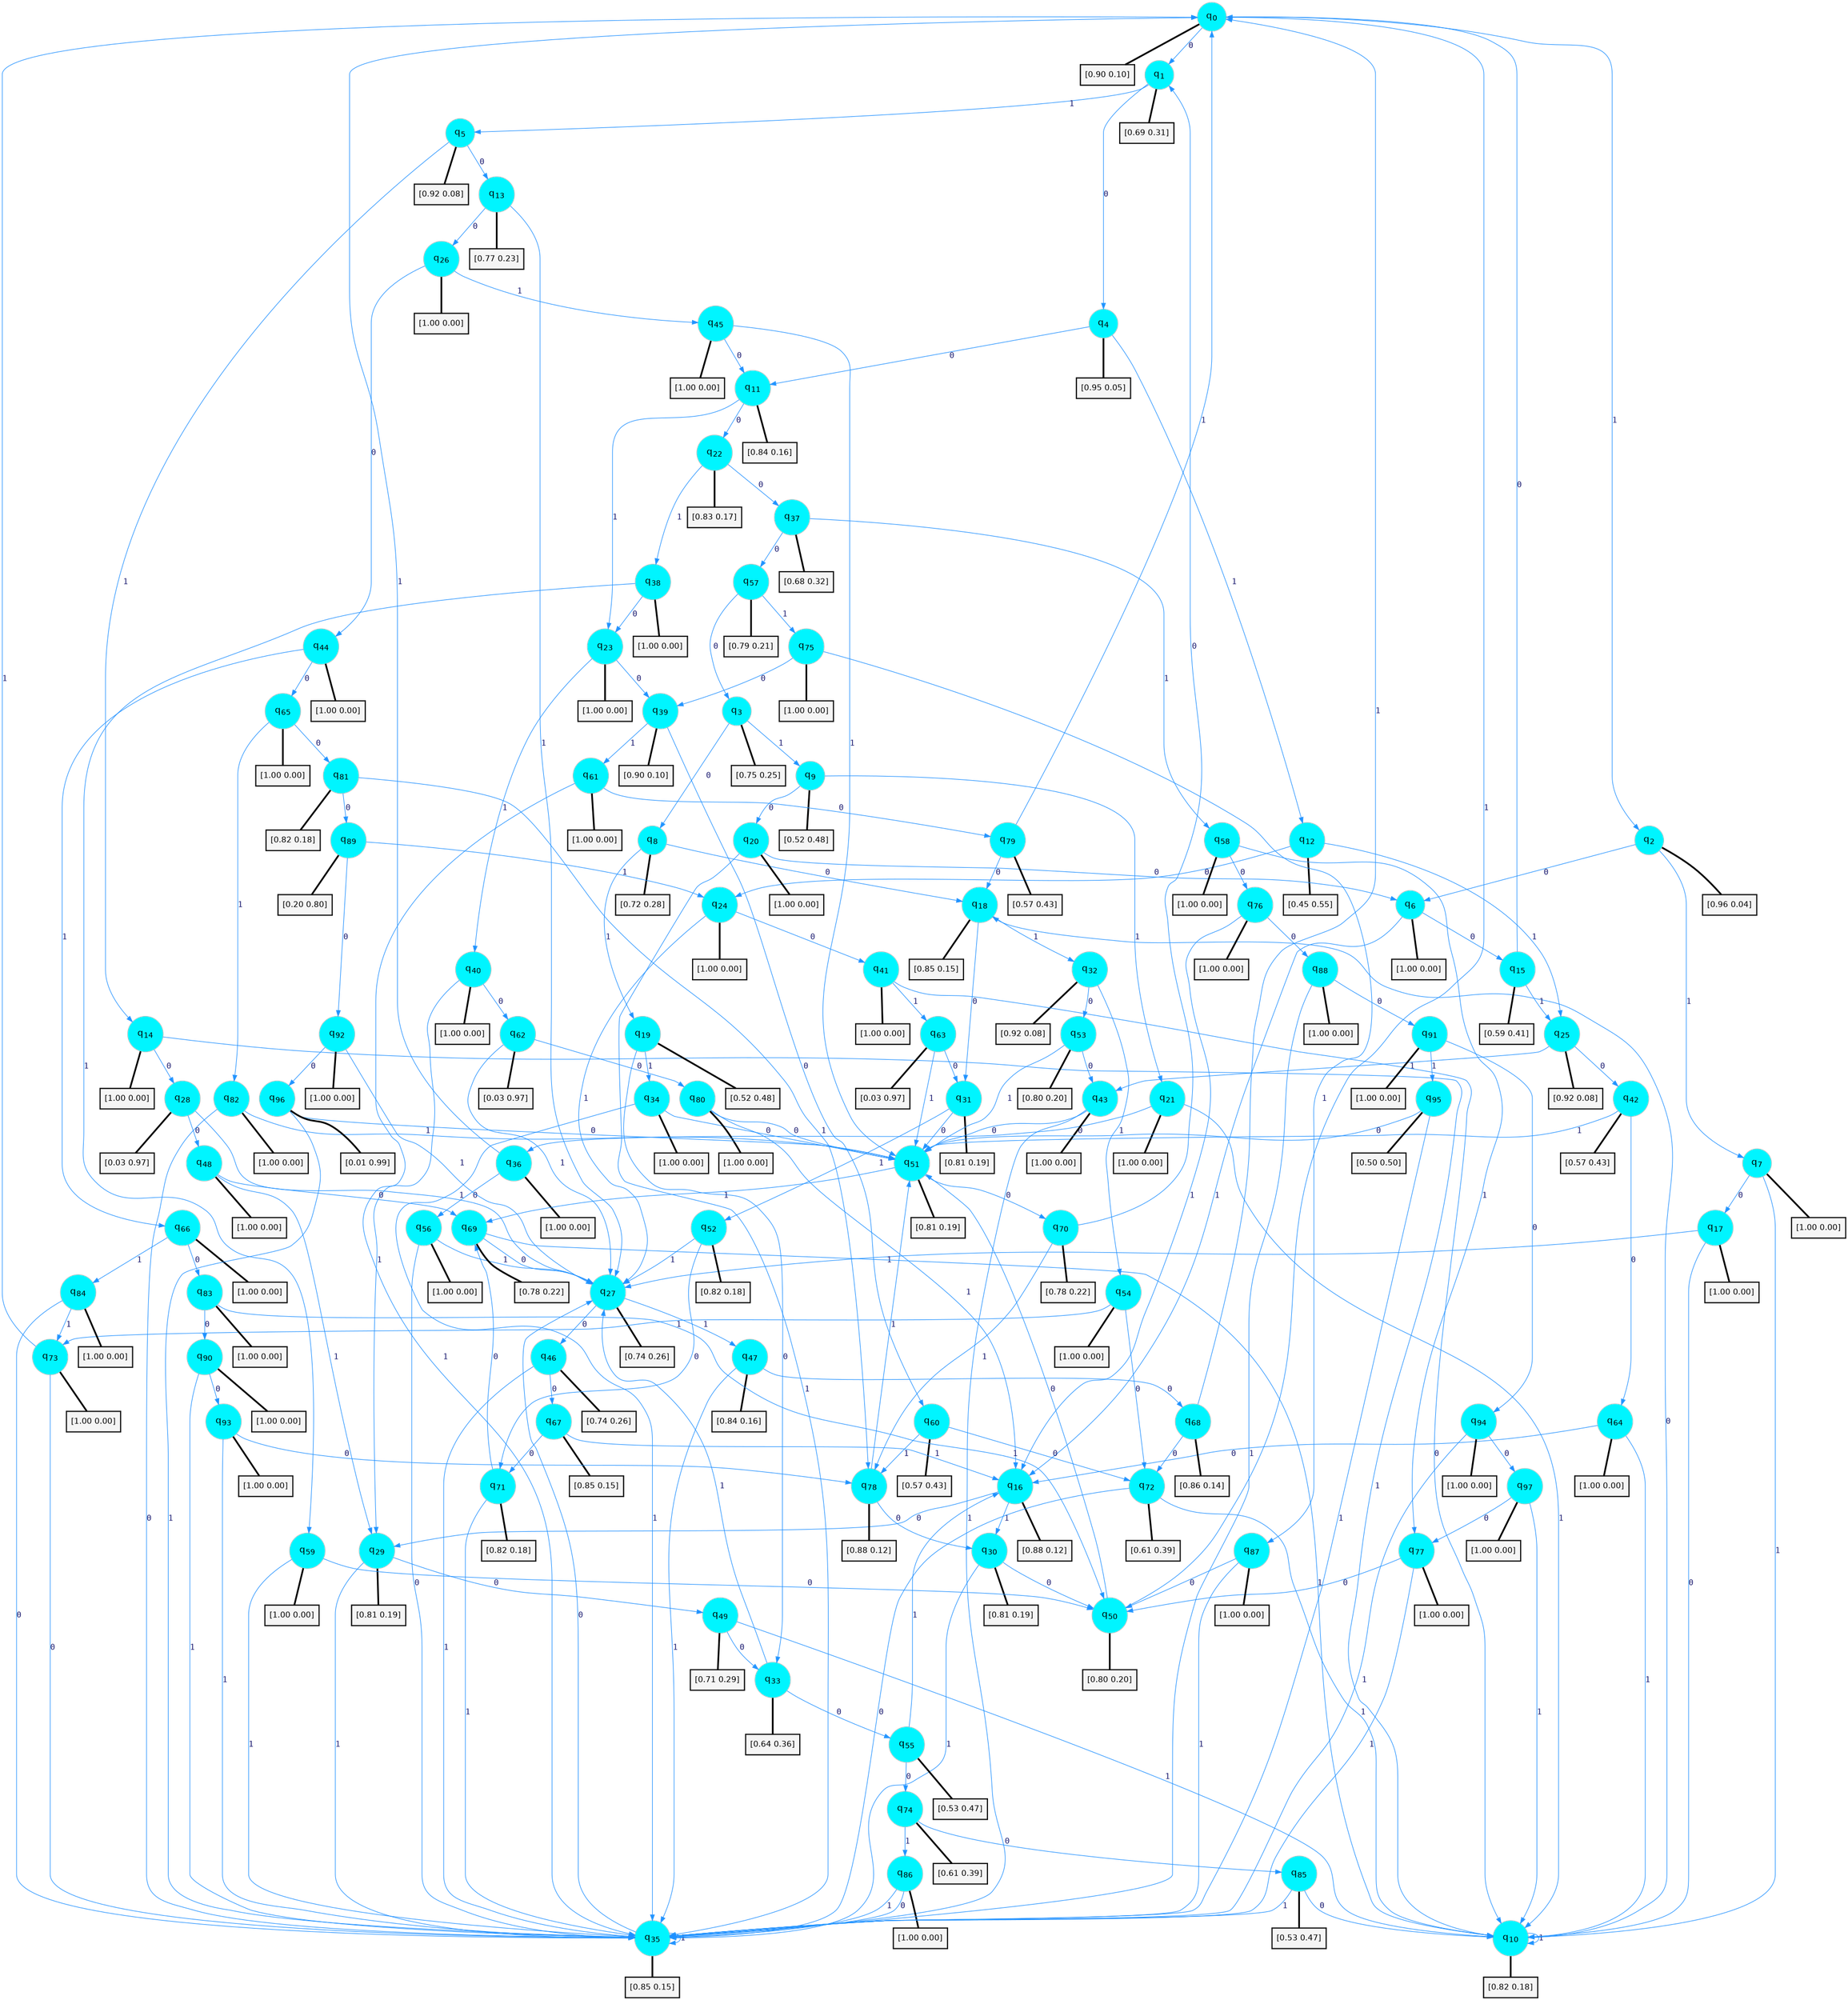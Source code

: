 digraph G {
graph [
bgcolor=transparent, dpi=300, rankdir=TD, size="40,25"];
node [
color=gray, fillcolor=turquoise1, fontcolor=black, fontname=Helvetica, fontsize=16, fontweight=bold, shape=circle, style=filled];
edge [
arrowsize=1, color=dodgerblue1, fontcolor=midnightblue, fontname=courier, fontweight=bold, penwidth=1, style=solid, weight=20];
0[label=<q<SUB>0</SUB>>];
1[label=<q<SUB>1</SUB>>];
2[label=<q<SUB>2</SUB>>];
3[label=<q<SUB>3</SUB>>];
4[label=<q<SUB>4</SUB>>];
5[label=<q<SUB>5</SUB>>];
6[label=<q<SUB>6</SUB>>];
7[label=<q<SUB>7</SUB>>];
8[label=<q<SUB>8</SUB>>];
9[label=<q<SUB>9</SUB>>];
10[label=<q<SUB>10</SUB>>];
11[label=<q<SUB>11</SUB>>];
12[label=<q<SUB>12</SUB>>];
13[label=<q<SUB>13</SUB>>];
14[label=<q<SUB>14</SUB>>];
15[label=<q<SUB>15</SUB>>];
16[label=<q<SUB>16</SUB>>];
17[label=<q<SUB>17</SUB>>];
18[label=<q<SUB>18</SUB>>];
19[label=<q<SUB>19</SUB>>];
20[label=<q<SUB>20</SUB>>];
21[label=<q<SUB>21</SUB>>];
22[label=<q<SUB>22</SUB>>];
23[label=<q<SUB>23</SUB>>];
24[label=<q<SUB>24</SUB>>];
25[label=<q<SUB>25</SUB>>];
26[label=<q<SUB>26</SUB>>];
27[label=<q<SUB>27</SUB>>];
28[label=<q<SUB>28</SUB>>];
29[label=<q<SUB>29</SUB>>];
30[label=<q<SUB>30</SUB>>];
31[label=<q<SUB>31</SUB>>];
32[label=<q<SUB>32</SUB>>];
33[label=<q<SUB>33</SUB>>];
34[label=<q<SUB>34</SUB>>];
35[label=<q<SUB>35</SUB>>];
36[label=<q<SUB>36</SUB>>];
37[label=<q<SUB>37</SUB>>];
38[label=<q<SUB>38</SUB>>];
39[label=<q<SUB>39</SUB>>];
40[label=<q<SUB>40</SUB>>];
41[label=<q<SUB>41</SUB>>];
42[label=<q<SUB>42</SUB>>];
43[label=<q<SUB>43</SUB>>];
44[label=<q<SUB>44</SUB>>];
45[label=<q<SUB>45</SUB>>];
46[label=<q<SUB>46</SUB>>];
47[label=<q<SUB>47</SUB>>];
48[label=<q<SUB>48</SUB>>];
49[label=<q<SUB>49</SUB>>];
50[label=<q<SUB>50</SUB>>];
51[label=<q<SUB>51</SUB>>];
52[label=<q<SUB>52</SUB>>];
53[label=<q<SUB>53</SUB>>];
54[label=<q<SUB>54</SUB>>];
55[label=<q<SUB>55</SUB>>];
56[label=<q<SUB>56</SUB>>];
57[label=<q<SUB>57</SUB>>];
58[label=<q<SUB>58</SUB>>];
59[label=<q<SUB>59</SUB>>];
60[label=<q<SUB>60</SUB>>];
61[label=<q<SUB>61</SUB>>];
62[label=<q<SUB>62</SUB>>];
63[label=<q<SUB>63</SUB>>];
64[label=<q<SUB>64</SUB>>];
65[label=<q<SUB>65</SUB>>];
66[label=<q<SUB>66</SUB>>];
67[label=<q<SUB>67</SUB>>];
68[label=<q<SUB>68</SUB>>];
69[label=<q<SUB>69</SUB>>];
70[label=<q<SUB>70</SUB>>];
71[label=<q<SUB>71</SUB>>];
72[label=<q<SUB>72</SUB>>];
73[label=<q<SUB>73</SUB>>];
74[label=<q<SUB>74</SUB>>];
75[label=<q<SUB>75</SUB>>];
76[label=<q<SUB>76</SUB>>];
77[label=<q<SUB>77</SUB>>];
78[label=<q<SUB>78</SUB>>];
79[label=<q<SUB>79</SUB>>];
80[label=<q<SUB>80</SUB>>];
81[label=<q<SUB>81</SUB>>];
82[label=<q<SUB>82</SUB>>];
83[label=<q<SUB>83</SUB>>];
84[label=<q<SUB>84</SUB>>];
85[label=<q<SUB>85</SUB>>];
86[label=<q<SUB>86</SUB>>];
87[label=<q<SUB>87</SUB>>];
88[label=<q<SUB>88</SUB>>];
89[label=<q<SUB>89</SUB>>];
90[label=<q<SUB>90</SUB>>];
91[label=<q<SUB>91</SUB>>];
92[label=<q<SUB>92</SUB>>];
93[label=<q<SUB>93</SUB>>];
94[label=<q<SUB>94</SUB>>];
95[label=<q<SUB>95</SUB>>];
96[label=<q<SUB>96</SUB>>];
97[label=<q<SUB>97</SUB>>];
98[label="[0.90 0.10]", shape=box,fontcolor=black, fontname=Helvetica, fontsize=14, penwidth=2, fillcolor=whitesmoke,color=black];
99[label="[0.69 0.31]", shape=box,fontcolor=black, fontname=Helvetica, fontsize=14, penwidth=2, fillcolor=whitesmoke,color=black];
100[label="[0.96 0.04]", shape=box,fontcolor=black, fontname=Helvetica, fontsize=14, penwidth=2, fillcolor=whitesmoke,color=black];
101[label="[0.75 0.25]", shape=box,fontcolor=black, fontname=Helvetica, fontsize=14, penwidth=2, fillcolor=whitesmoke,color=black];
102[label="[0.95 0.05]", shape=box,fontcolor=black, fontname=Helvetica, fontsize=14, penwidth=2, fillcolor=whitesmoke,color=black];
103[label="[0.92 0.08]", shape=box,fontcolor=black, fontname=Helvetica, fontsize=14, penwidth=2, fillcolor=whitesmoke,color=black];
104[label="[1.00 0.00]", shape=box,fontcolor=black, fontname=Helvetica, fontsize=14, penwidth=2, fillcolor=whitesmoke,color=black];
105[label="[1.00 0.00]", shape=box,fontcolor=black, fontname=Helvetica, fontsize=14, penwidth=2, fillcolor=whitesmoke,color=black];
106[label="[0.72 0.28]", shape=box,fontcolor=black, fontname=Helvetica, fontsize=14, penwidth=2, fillcolor=whitesmoke,color=black];
107[label="[0.52 0.48]", shape=box,fontcolor=black, fontname=Helvetica, fontsize=14, penwidth=2, fillcolor=whitesmoke,color=black];
108[label="[0.82 0.18]", shape=box,fontcolor=black, fontname=Helvetica, fontsize=14, penwidth=2, fillcolor=whitesmoke,color=black];
109[label="[0.84 0.16]", shape=box,fontcolor=black, fontname=Helvetica, fontsize=14, penwidth=2, fillcolor=whitesmoke,color=black];
110[label="[0.45 0.55]", shape=box,fontcolor=black, fontname=Helvetica, fontsize=14, penwidth=2, fillcolor=whitesmoke,color=black];
111[label="[0.77 0.23]", shape=box,fontcolor=black, fontname=Helvetica, fontsize=14, penwidth=2, fillcolor=whitesmoke,color=black];
112[label="[1.00 0.00]", shape=box,fontcolor=black, fontname=Helvetica, fontsize=14, penwidth=2, fillcolor=whitesmoke,color=black];
113[label="[0.59 0.41]", shape=box,fontcolor=black, fontname=Helvetica, fontsize=14, penwidth=2, fillcolor=whitesmoke,color=black];
114[label="[0.88 0.12]", shape=box,fontcolor=black, fontname=Helvetica, fontsize=14, penwidth=2, fillcolor=whitesmoke,color=black];
115[label="[1.00 0.00]", shape=box,fontcolor=black, fontname=Helvetica, fontsize=14, penwidth=2, fillcolor=whitesmoke,color=black];
116[label="[0.85 0.15]", shape=box,fontcolor=black, fontname=Helvetica, fontsize=14, penwidth=2, fillcolor=whitesmoke,color=black];
117[label="[0.52 0.48]", shape=box,fontcolor=black, fontname=Helvetica, fontsize=14, penwidth=2, fillcolor=whitesmoke,color=black];
118[label="[1.00 0.00]", shape=box,fontcolor=black, fontname=Helvetica, fontsize=14, penwidth=2, fillcolor=whitesmoke,color=black];
119[label="[1.00 0.00]", shape=box,fontcolor=black, fontname=Helvetica, fontsize=14, penwidth=2, fillcolor=whitesmoke,color=black];
120[label="[0.83 0.17]", shape=box,fontcolor=black, fontname=Helvetica, fontsize=14, penwidth=2, fillcolor=whitesmoke,color=black];
121[label="[1.00 0.00]", shape=box,fontcolor=black, fontname=Helvetica, fontsize=14, penwidth=2, fillcolor=whitesmoke,color=black];
122[label="[1.00 0.00]", shape=box,fontcolor=black, fontname=Helvetica, fontsize=14, penwidth=2, fillcolor=whitesmoke,color=black];
123[label="[0.92 0.08]", shape=box,fontcolor=black, fontname=Helvetica, fontsize=14, penwidth=2, fillcolor=whitesmoke,color=black];
124[label="[1.00 0.00]", shape=box,fontcolor=black, fontname=Helvetica, fontsize=14, penwidth=2, fillcolor=whitesmoke,color=black];
125[label="[0.74 0.26]", shape=box,fontcolor=black, fontname=Helvetica, fontsize=14, penwidth=2, fillcolor=whitesmoke,color=black];
126[label="[0.03 0.97]", shape=box,fontcolor=black, fontname=Helvetica, fontsize=14, penwidth=2, fillcolor=whitesmoke,color=black];
127[label="[0.81 0.19]", shape=box,fontcolor=black, fontname=Helvetica, fontsize=14, penwidth=2, fillcolor=whitesmoke,color=black];
128[label="[0.81 0.19]", shape=box,fontcolor=black, fontname=Helvetica, fontsize=14, penwidth=2, fillcolor=whitesmoke,color=black];
129[label="[0.81 0.19]", shape=box,fontcolor=black, fontname=Helvetica, fontsize=14, penwidth=2, fillcolor=whitesmoke,color=black];
130[label="[0.92 0.08]", shape=box,fontcolor=black, fontname=Helvetica, fontsize=14, penwidth=2, fillcolor=whitesmoke,color=black];
131[label="[0.64 0.36]", shape=box,fontcolor=black, fontname=Helvetica, fontsize=14, penwidth=2, fillcolor=whitesmoke,color=black];
132[label="[1.00 0.00]", shape=box,fontcolor=black, fontname=Helvetica, fontsize=14, penwidth=2, fillcolor=whitesmoke,color=black];
133[label="[0.85 0.15]", shape=box,fontcolor=black, fontname=Helvetica, fontsize=14, penwidth=2, fillcolor=whitesmoke,color=black];
134[label="[1.00 0.00]", shape=box,fontcolor=black, fontname=Helvetica, fontsize=14, penwidth=2, fillcolor=whitesmoke,color=black];
135[label="[0.68 0.32]", shape=box,fontcolor=black, fontname=Helvetica, fontsize=14, penwidth=2, fillcolor=whitesmoke,color=black];
136[label="[1.00 0.00]", shape=box,fontcolor=black, fontname=Helvetica, fontsize=14, penwidth=2, fillcolor=whitesmoke,color=black];
137[label="[0.90 0.10]", shape=box,fontcolor=black, fontname=Helvetica, fontsize=14, penwidth=2, fillcolor=whitesmoke,color=black];
138[label="[1.00 0.00]", shape=box,fontcolor=black, fontname=Helvetica, fontsize=14, penwidth=2, fillcolor=whitesmoke,color=black];
139[label="[1.00 0.00]", shape=box,fontcolor=black, fontname=Helvetica, fontsize=14, penwidth=2, fillcolor=whitesmoke,color=black];
140[label="[0.57 0.43]", shape=box,fontcolor=black, fontname=Helvetica, fontsize=14, penwidth=2, fillcolor=whitesmoke,color=black];
141[label="[1.00 0.00]", shape=box,fontcolor=black, fontname=Helvetica, fontsize=14, penwidth=2, fillcolor=whitesmoke,color=black];
142[label="[1.00 0.00]", shape=box,fontcolor=black, fontname=Helvetica, fontsize=14, penwidth=2, fillcolor=whitesmoke,color=black];
143[label="[1.00 0.00]", shape=box,fontcolor=black, fontname=Helvetica, fontsize=14, penwidth=2, fillcolor=whitesmoke,color=black];
144[label="[0.74 0.26]", shape=box,fontcolor=black, fontname=Helvetica, fontsize=14, penwidth=2, fillcolor=whitesmoke,color=black];
145[label="[0.84 0.16]", shape=box,fontcolor=black, fontname=Helvetica, fontsize=14, penwidth=2, fillcolor=whitesmoke,color=black];
146[label="[1.00 0.00]", shape=box,fontcolor=black, fontname=Helvetica, fontsize=14, penwidth=2, fillcolor=whitesmoke,color=black];
147[label="[0.71 0.29]", shape=box,fontcolor=black, fontname=Helvetica, fontsize=14, penwidth=2, fillcolor=whitesmoke,color=black];
148[label="[0.80 0.20]", shape=box,fontcolor=black, fontname=Helvetica, fontsize=14, penwidth=2, fillcolor=whitesmoke,color=black];
149[label="[0.81 0.19]", shape=box,fontcolor=black, fontname=Helvetica, fontsize=14, penwidth=2, fillcolor=whitesmoke,color=black];
150[label="[0.82 0.18]", shape=box,fontcolor=black, fontname=Helvetica, fontsize=14, penwidth=2, fillcolor=whitesmoke,color=black];
151[label="[0.80 0.20]", shape=box,fontcolor=black, fontname=Helvetica, fontsize=14, penwidth=2, fillcolor=whitesmoke,color=black];
152[label="[1.00 0.00]", shape=box,fontcolor=black, fontname=Helvetica, fontsize=14, penwidth=2, fillcolor=whitesmoke,color=black];
153[label="[0.53 0.47]", shape=box,fontcolor=black, fontname=Helvetica, fontsize=14, penwidth=2, fillcolor=whitesmoke,color=black];
154[label="[1.00 0.00]", shape=box,fontcolor=black, fontname=Helvetica, fontsize=14, penwidth=2, fillcolor=whitesmoke,color=black];
155[label="[0.79 0.21]", shape=box,fontcolor=black, fontname=Helvetica, fontsize=14, penwidth=2, fillcolor=whitesmoke,color=black];
156[label="[1.00 0.00]", shape=box,fontcolor=black, fontname=Helvetica, fontsize=14, penwidth=2, fillcolor=whitesmoke,color=black];
157[label="[1.00 0.00]", shape=box,fontcolor=black, fontname=Helvetica, fontsize=14, penwidth=2, fillcolor=whitesmoke,color=black];
158[label="[0.57 0.43]", shape=box,fontcolor=black, fontname=Helvetica, fontsize=14, penwidth=2, fillcolor=whitesmoke,color=black];
159[label="[1.00 0.00]", shape=box,fontcolor=black, fontname=Helvetica, fontsize=14, penwidth=2, fillcolor=whitesmoke,color=black];
160[label="[0.03 0.97]", shape=box,fontcolor=black, fontname=Helvetica, fontsize=14, penwidth=2, fillcolor=whitesmoke,color=black];
161[label="[0.03 0.97]", shape=box,fontcolor=black, fontname=Helvetica, fontsize=14, penwidth=2, fillcolor=whitesmoke,color=black];
162[label="[1.00 0.00]", shape=box,fontcolor=black, fontname=Helvetica, fontsize=14, penwidth=2, fillcolor=whitesmoke,color=black];
163[label="[1.00 0.00]", shape=box,fontcolor=black, fontname=Helvetica, fontsize=14, penwidth=2, fillcolor=whitesmoke,color=black];
164[label="[1.00 0.00]", shape=box,fontcolor=black, fontname=Helvetica, fontsize=14, penwidth=2, fillcolor=whitesmoke,color=black];
165[label="[0.85 0.15]", shape=box,fontcolor=black, fontname=Helvetica, fontsize=14, penwidth=2, fillcolor=whitesmoke,color=black];
166[label="[0.86 0.14]", shape=box,fontcolor=black, fontname=Helvetica, fontsize=14, penwidth=2, fillcolor=whitesmoke,color=black];
167[label="[0.78 0.22]", shape=box,fontcolor=black, fontname=Helvetica, fontsize=14, penwidth=2, fillcolor=whitesmoke,color=black];
168[label="[0.78 0.22]", shape=box,fontcolor=black, fontname=Helvetica, fontsize=14, penwidth=2, fillcolor=whitesmoke,color=black];
169[label="[0.82 0.18]", shape=box,fontcolor=black, fontname=Helvetica, fontsize=14, penwidth=2, fillcolor=whitesmoke,color=black];
170[label="[0.61 0.39]", shape=box,fontcolor=black, fontname=Helvetica, fontsize=14, penwidth=2, fillcolor=whitesmoke,color=black];
171[label="[1.00 0.00]", shape=box,fontcolor=black, fontname=Helvetica, fontsize=14, penwidth=2, fillcolor=whitesmoke,color=black];
172[label="[0.61 0.39]", shape=box,fontcolor=black, fontname=Helvetica, fontsize=14, penwidth=2, fillcolor=whitesmoke,color=black];
173[label="[1.00 0.00]", shape=box,fontcolor=black, fontname=Helvetica, fontsize=14, penwidth=2, fillcolor=whitesmoke,color=black];
174[label="[1.00 0.00]", shape=box,fontcolor=black, fontname=Helvetica, fontsize=14, penwidth=2, fillcolor=whitesmoke,color=black];
175[label="[1.00 0.00]", shape=box,fontcolor=black, fontname=Helvetica, fontsize=14, penwidth=2, fillcolor=whitesmoke,color=black];
176[label="[0.88 0.12]", shape=box,fontcolor=black, fontname=Helvetica, fontsize=14, penwidth=2, fillcolor=whitesmoke,color=black];
177[label="[0.57 0.43]", shape=box,fontcolor=black, fontname=Helvetica, fontsize=14, penwidth=2, fillcolor=whitesmoke,color=black];
178[label="[1.00 0.00]", shape=box,fontcolor=black, fontname=Helvetica, fontsize=14, penwidth=2, fillcolor=whitesmoke,color=black];
179[label="[0.82 0.18]", shape=box,fontcolor=black, fontname=Helvetica, fontsize=14, penwidth=2, fillcolor=whitesmoke,color=black];
180[label="[1.00 0.00]", shape=box,fontcolor=black, fontname=Helvetica, fontsize=14, penwidth=2, fillcolor=whitesmoke,color=black];
181[label="[1.00 0.00]", shape=box,fontcolor=black, fontname=Helvetica, fontsize=14, penwidth=2, fillcolor=whitesmoke,color=black];
182[label="[1.00 0.00]", shape=box,fontcolor=black, fontname=Helvetica, fontsize=14, penwidth=2, fillcolor=whitesmoke,color=black];
183[label="[0.53 0.47]", shape=box,fontcolor=black, fontname=Helvetica, fontsize=14, penwidth=2, fillcolor=whitesmoke,color=black];
184[label="[1.00 0.00]", shape=box,fontcolor=black, fontname=Helvetica, fontsize=14, penwidth=2, fillcolor=whitesmoke,color=black];
185[label="[1.00 0.00]", shape=box,fontcolor=black, fontname=Helvetica, fontsize=14, penwidth=2, fillcolor=whitesmoke,color=black];
186[label="[1.00 0.00]", shape=box,fontcolor=black, fontname=Helvetica, fontsize=14, penwidth=2, fillcolor=whitesmoke,color=black];
187[label="[0.20 0.80]", shape=box,fontcolor=black, fontname=Helvetica, fontsize=14, penwidth=2, fillcolor=whitesmoke,color=black];
188[label="[1.00 0.00]", shape=box,fontcolor=black, fontname=Helvetica, fontsize=14, penwidth=2, fillcolor=whitesmoke,color=black];
189[label="[1.00 0.00]", shape=box,fontcolor=black, fontname=Helvetica, fontsize=14, penwidth=2, fillcolor=whitesmoke,color=black];
190[label="[1.00 0.00]", shape=box,fontcolor=black, fontname=Helvetica, fontsize=14, penwidth=2, fillcolor=whitesmoke,color=black];
191[label="[1.00 0.00]", shape=box,fontcolor=black, fontname=Helvetica, fontsize=14, penwidth=2, fillcolor=whitesmoke,color=black];
192[label="[1.00 0.00]", shape=box,fontcolor=black, fontname=Helvetica, fontsize=14, penwidth=2, fillcolor=whitesmoke,color=black];
193[label="[0.50 0.50]", shape=box,fontcolor=black, fontname=Helvetica, fontsize=14, penwidth=2, fillcolor=whitesmoke,color=black];
194[label="[0.01 0.99]", shape=box,fontcolor=black, fontname=Helvetica, fontsize=14, penwidth=2, fillcolor=whitesmoke,color=black];
195[label="[1.00 0.00]", shape=box,fontcolor=black, fontname=Helvetica, fontsize=14, penwidth=2, fillcolor=whitesmoke,color=black];
0->1 [label=0];
0->2 [label=1];
0->98 [arrowhead=none, penwidth=3,color=black];
1->4 [label=0];
1->5 [label=1];
1->99 [arrowhead=none, penwidth=3,color=black];
2->6 [label=0];
2->7 [label=1];
2->100 [arrowhead=none, penwidth=3,color=black];
3->8 [label=0];
3->9 [label=1];
3->101 [arrowhead=none, penwidth=3,color=black];
4->11 [label=0];
4->12 [label=1];
4->102 [arrowhead=none, penwidth=3,color=black];
5->13 [label=0];
5->14 [label=1];
5->103 [arrowhead=none, penwidth=3,color=black];
6->15 [label=0];
6->16 [label=1];
6->104 [arrowhead=none, penwidth=3,color=black];
7->17 [label=0];
7->10 [label=1];
7->105 [arrowhead=none, penwidth=3,color=black];
8->18 [label=0];
8->19 [label=1];
8->106 [arrowhead=none, penwidth=3,color=black];
9->20 [label=0];
9->21 [label=1];
9->107 [arrowhead=none, penwidth=3,color=black];
10->18 [label=0];
10->10 [label=1];
10->108 [arrowhead=none, penwidth=3,color=black];
11->22 [label=0];
11->23 [label=1];
11->109 [arrowhead=none, penwidth=3,color=black];
12->24 [label=0];
12->25 [label=1];
12->110 [arrowhead=none, penwidth=3,color=black];
13->26 [label=0];
13->27 [label=1];
13->111 [arrowhead=none, penwidth=3,color=black];
14->28 [label=0];
14->10 [label=1];
14->112 [arrowhead=none, penwidth=3,color=black];
15->0 [label=0];
15->25 [label=1];
15->113 [arrowhead=none, penwidth=3,color=black];
16->29 [label=0];
16->30 [label=1];
16->114 [arrowhead=none, penwidth=3,color=black];
17->10 [label=0];
17->27 [label=1];
17->115 [arrowhead=none, penwidth=3,color=black];
18->31 [label=0];
18->32 [label=1];
18->116 [arrowhead=none, penwidth=3,color=black];
19->33 [label=0];
19->34 [label=1];
19->117 [arrowhead=none, penwidth=3,color=black];
20->6 [label=0];
20->35 [label=1];
20->118 [arrowhead=none, penwidth=3,color=black];
21->36 [label=0];
21->10 [label=1];
21->119 [arrowhead=none, penwidth=3,color=black];
22->37 [label=0];
22->38 [label=1];
22->120 [arrowhead=none, penwidth=3,color=black];
23->39 [label=0];
23->40 [label=1];
23->121 [arrowhead=none, penwidth=3,color=black];
24->41 [label=0];
24->27 [label=1];
24->122 [arrowhead=none, penwidth=3,color=black];
25->42 [label=0];
25->43 [label=1];
25->123 [arrowhead=none, penwidth=3,color=black];
26->44 [label=0];
26->45 [label=1];
26->124 [arrowhead=none, penwidth=3,color=black];
27->46 [label=0];
27->47 [label=1];
27->125 [arrowhead=none, penwidth=3,color=black];
28->48 [label=0];
28->27 [label=1];
28->126 [arrowhead=none, penwidth=3,color=black];
29->49 [label=0];
29->35 [label=1];
29->127 [arrowhead=none, penwidth=3,color=black];
30->50 [label=0];
30->35 [label=1];
30->128 [arrowhead=none, penwidth=3,color=black];
31->51 [label=0];
31->52 [label=1];
31->129 [arrowhead=none, penwidth=3,color=black];
32->53 [label=0];
32->54 [label=1];
32->130 [arrowhead=none, penwidth=3,color=black];
33->55 [label=0];
33->27 [label=1];
33->131 [arrowhead=none, penwidth=3,color=black];
34->51 [label=0];
34->35 [label=1];
34->132 [arrowhead=none, penwidth=3,color=black];
35->27 [label=0];
35->35 [label=1];
35->133 [arrowhead=none, penwidth=3,color=black];
36->56 [label=0];
36->0 [label=1];
36->134 [arrowhead=none, penwidth=3,color=black];
37->57 [label=0];
37->58 [label=1];
37->135 [arrowhead=none, penwidth=3,color=black];
38->23 [label=0];
38->59 [label=1];
38->136 [arrowhead=none, penwidth=3,color=black];
39->60 [label=0];
39->61 [label=1];
39->137 [arrowhead=none, penwidth=3,color=black];
40->62 [label=0];
40->29 [label=1];
40->138 [arrowhead=none, penwidth=3,color=black];
41->10 [label=0];
41->63 [label=1];
41->139 [arrowhead=none, penwidth=3,color=black];
42->64 [label=0];
42->51 [label=1];
42->140 [arrowhead=none, penwidth=3,color=black];
43->51 [label=0];
43->35 [label=1];
43->141 [arrowhead=none, penwidth=3,color=black];
44->65 [label=0];
44->66 [label=1];
44->142 [arrowhead=none, penwidth=3,color=black];
45->11 [label=0];
45->51 [label=1];
45->143 [arrowhead=none, penwidth=3,color=black];
46->67 [label=0];
46->35 [label=1];
46->144 [arrowhead=none, penwidth=3,color=black];
47->68 [label=0];
47->35 [label=1];
47->145 [arrowhead=none, penwidth=3,color=black];
48->69 [label=0];
48->29 [label=1];
48->146 [arrowhead=none, penwidth=3,color=black];
49->33 [label=0];
49->10 [label=1];
49->147 [arrowhead=none, penwidth=3,color=black];
50->51 [label=0];
50->0 [label=1];
50->148 [arrowhead=none, penwidth=3,color=black];
51->70 [label=0];
51->69 [label=1];
51->149 [arrowhead=none, penwidth=3,color=black];
52->71 [label=0];
52->27 [label=1];
52->150 [arrowhead=none, penwidth=3,color=black];
53->43 [label=0];
53->51 [label=1];
53->151 [arrowhead=none, penwidth=3,color=black];
54->72 [label=0];
54->73 [label=1];
54->152 [arrowhead=none, penwidth=3,color=black];
55->74 [label=0];
55->16 [label=1];
55->153 [arrowhead=none, penwidth=3,color=black];
56->35 [label=0];
56->27 [label=1];
56->154 [arrowhead=none, penwidth=3,color=black];
57->3 [label=0];
57->75 [label=1];
57->155 [arrowhead=none, penwidth=3,color=black];
58->76 [label=0];
58->77 [label=1];
58->156 [arrowhead=none, penwidth=3,color=black];
59->50 [label=0];
59->35 [label=1];
59->157 [arrowhead=none, penwidth=3,color=black];
60->72 [label=0];
60->78 [label=1];
60->158 [arrowhead=none, penwidth=3,color=black];
61->79 [label=0];
61->35 [label=1];
61->159 [arrowhead=none, penwidth=3,color=black];
62->80 [label=0];
62->27 [label=1];
62->160 [arrowhead=none, penwidth=3,color=black];
63->31 [label=0];
63->51 [label=1];
63->161 [arrowhead=none, penwidth=3,color=black];
64->16 [label=0];
64->10 [label=1];
64->162 [arrowhead=none, penwidth=3,color=black];
65->81 [label=0];
65->82 [label=1];
65->163 [arrowhead=none, penwidth=3,color=black];
66->83 [label=0];
66->84 [label=1];
66->164 [arrowhead=none, penwidth=3,color=black];
67->71 [label=0];
67->16 [label=1];
67->165 [arrowhead=none, penwidth=3,color=black];
68->72 [label=0];
68->0 [label=1];
68->166 [arrowhead=none, penwidth=3,color=black];
69->27 [label=0];
69->10 [label=1];
69->167 [arrowhead=none, penwidth=3,color=black];
70->1 [label=0];
70->78 [label=1];
70->168 [arrowhead=none, penwidth=3,color=black];
71->69 [label=0];
71->35 [label=1];
71->169 [arrowhead=none, penwidth=3,color=black];
72->35 [label=0];
72->10 [label=1];
72->170 [arrowhead=none, penwidth=3,color=black];
73->35 [label=0];
73->0 [label=1];
73->171 [arrowhead=none, penwidth=3,color=black];
74->85 [label=0];
74->86 [label=1];
74->172 [arrowhead=none, penwidth=3,color=black];
75->39 [label=0];
75->87 [label=1];
75->173 [arrowhead=none, penwidth=3,color=black];
76->88 [label=0];
76->16 [label=1];
76->174 [arrowhead=none, penwidth=3,color=black];
77->50 [label=0];
77->35 [label=1];
77->175 [arrowhead=none, penwidth=3,color=black];
78->30 [label=0];
78->51 [label=1];
78->176 [arrowhead=none, penwidth=3,color=black];
79->18 [label=0];
79->0 [label=1];
79->177 [arrowhead=none, penwidth=3,color=black];
80->51 [label=0];
80->16 [label=1];
80->178 [arrowhead=none, penwidth=3,color=black];
81->89 [label=0];
81->78 [label=1];
81->179 [arrowhead=none, penwidth=3,color=black];
82->35 [label=0];
82->51 [label=1];
82->180 [arrowhead=none, penwidth=3,color=black];
83->90 [label=0];
83->50 [label=1];
83->181 [arrowhead=none, penwidth=3,color=black];
84->35 [label=0];
84->73 [label=1];
84->182 [arrowhead=none, penwidth=3,color=black];
85->10 [label=0];
85->35 [label=1];
85->183 [arrowhead=none, penwidth=3,color=black];
86->35 [label=0];
86->35 [label=1];
86->184 [arrowhead=none, penwidth=3,color=black];
87->50 [label=0];
87->35 [label=1];
87->185 [arrowhead=none, penwidth=3,color=black];
88->91 [label=0];
88->35 [label=1];
88->186 [arrowhead=none, penwidth=3,color=black];
89->92 [label=0];
89->24 [label=1];
89->187 [arrowhead=none, penwidth=3,color=black];
90->93 [label=0];
90->35 [label=1];
90->188 [arrowhead=none, penwidth=3,color=black];
91->94 [label=0];
91->95 [label=1];
91->189 [arrowhead=none, penwidth=3,color=black];
92->96 [label=0];
92->27 [label=1];
92->190 [arrowhead=none, penwidth=3,color=black];
93->78 [label=0];
93->35 [label=1];
93->191 [arrowhead=none, penwidth=3,color=black];
94->97 [label=0];
94->35 [label=1];
94->192 [arrowhead=none, penwidth=3,color=black];
95->51 [label=0];
95->35 [label=1];
95->193 [arrowhead=none, penwidth=3,color=black];
96->51 [label=0];
96->35 [label=1];
96->194 [arrowhead=none, penwidth=3,color=black];
97->77 [label=0];
97->10 [label=1];
97->195 [arrowhead=none, penwidth=3,color=black];
}
